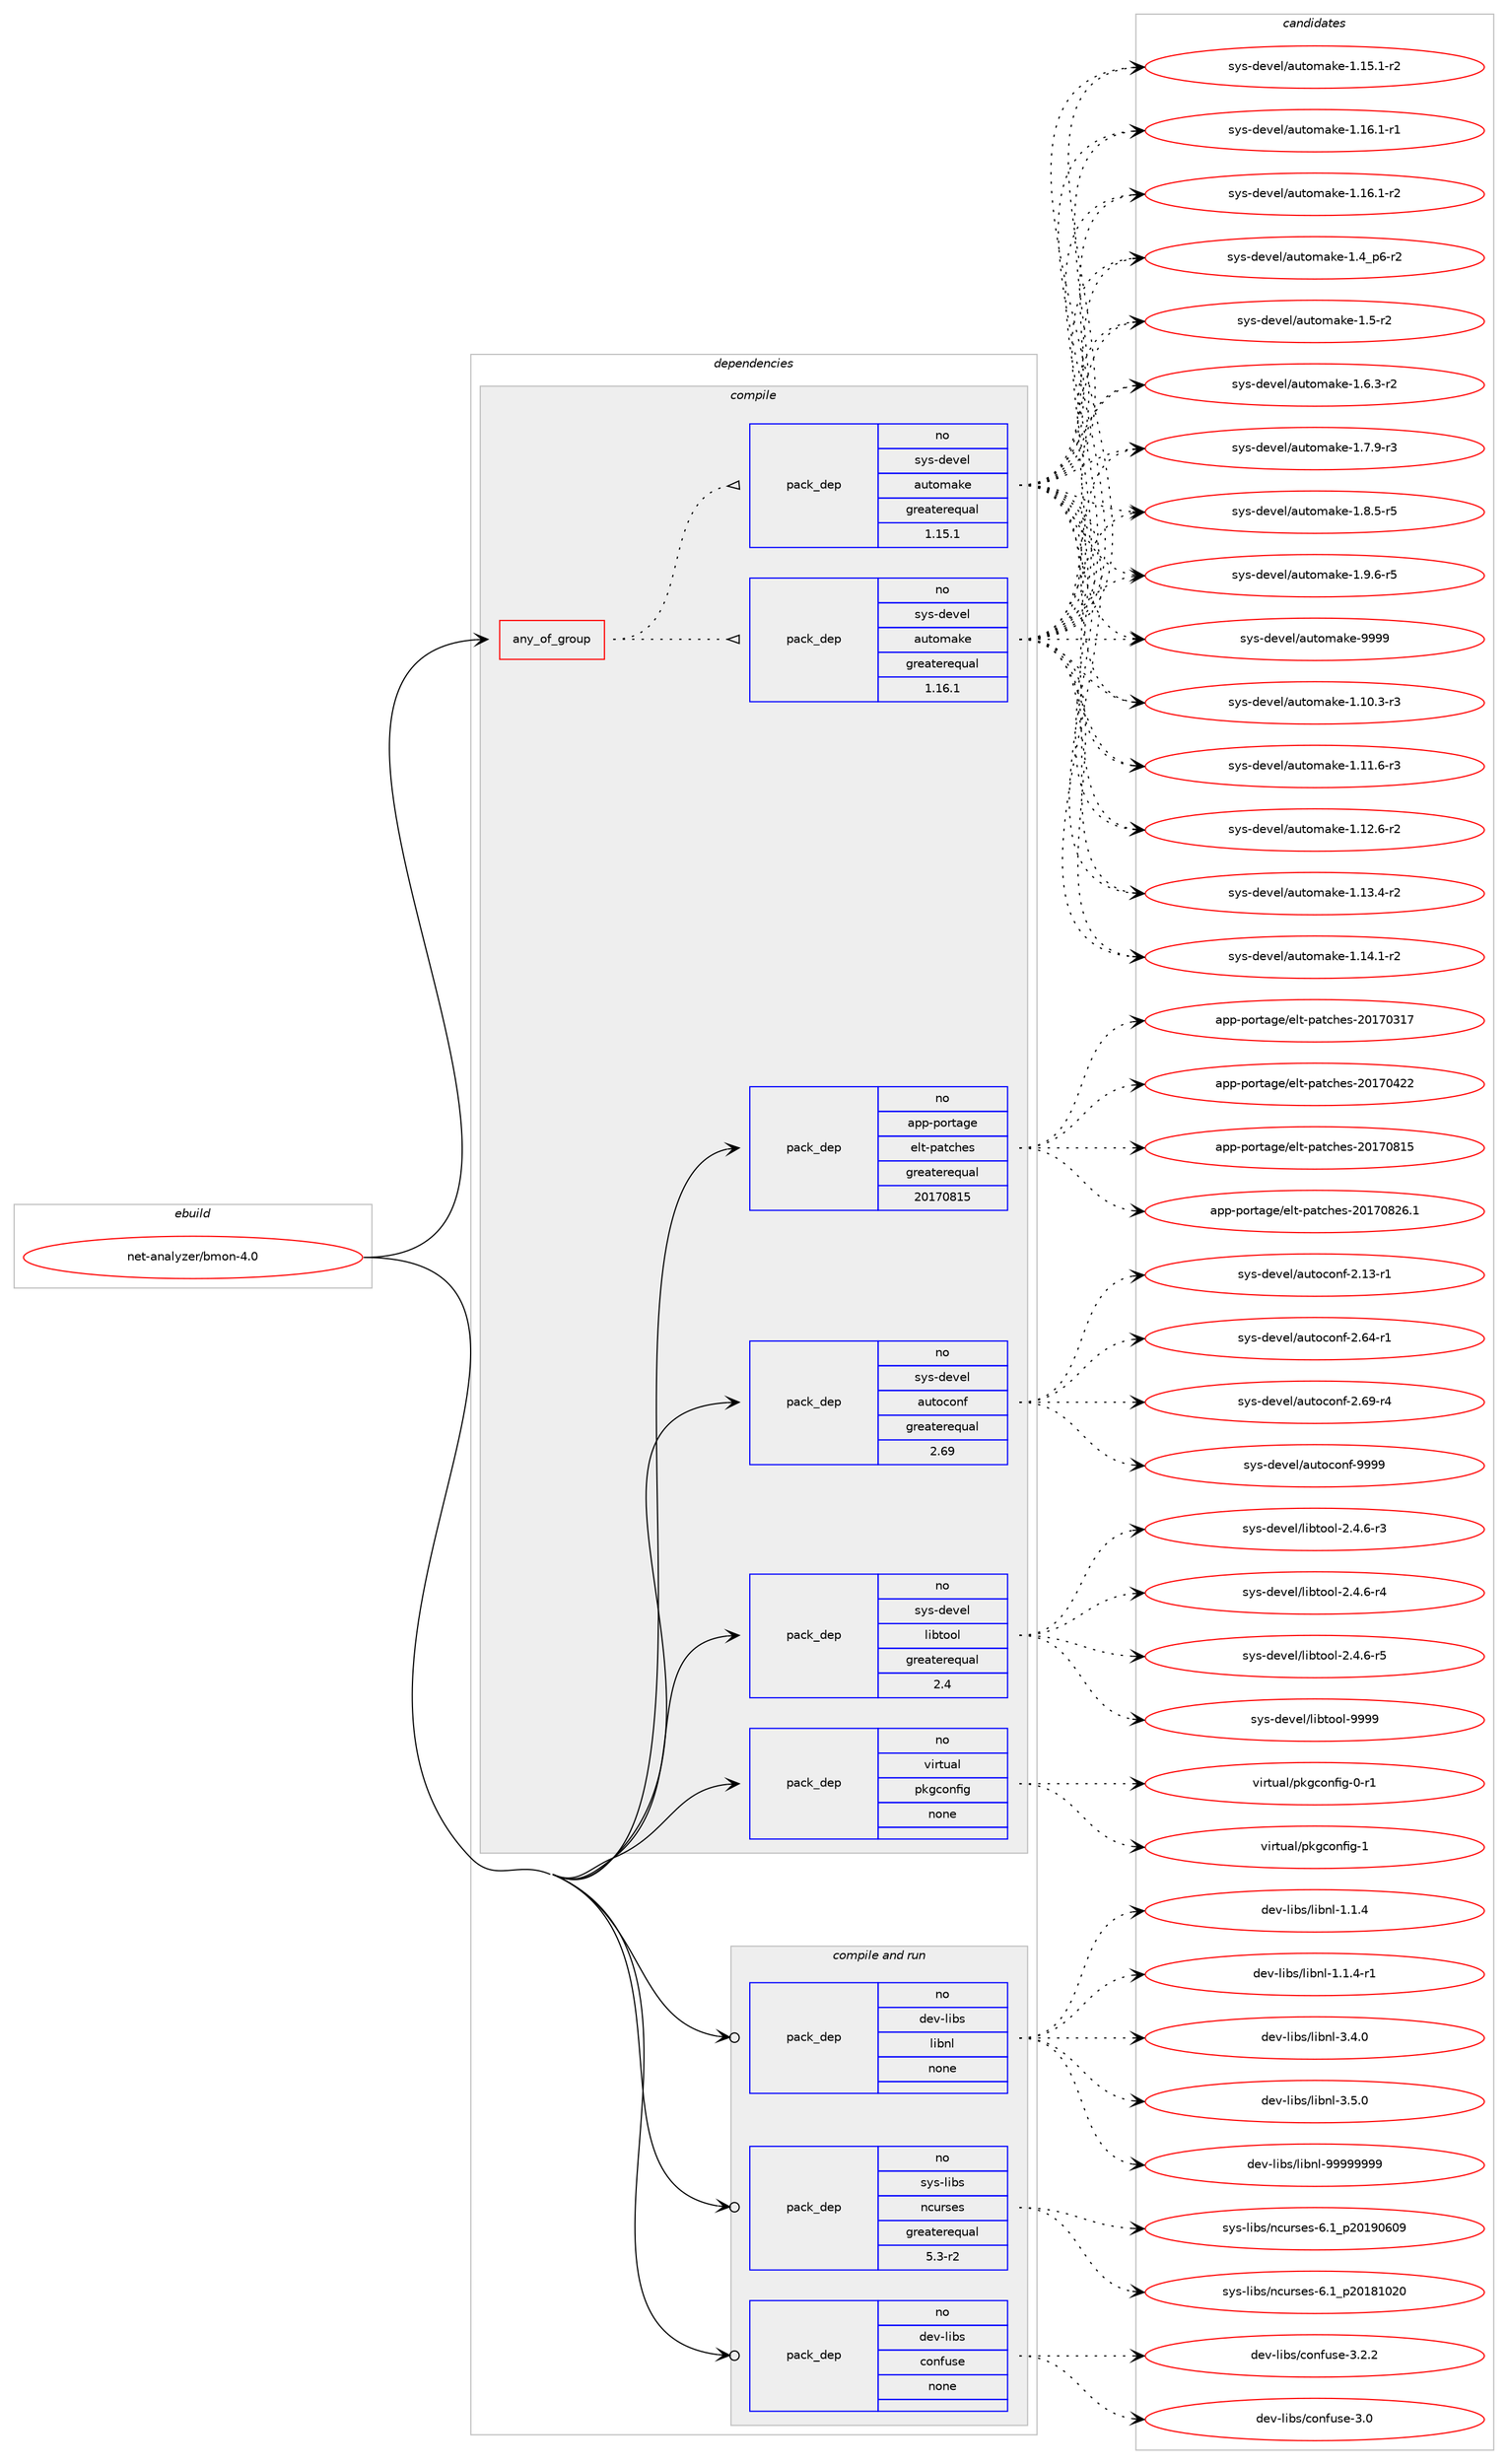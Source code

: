 digraph prolog {

# *************
# Graph options
# *************

newrank=true;
concentrate=true;
compound=true;
graph [rankdir=LR,fontname=Helvetica,fontsize=10,ranksep=1.5];#, ranksep=2.5, nodesep=0.2];
edge  [arrowhead=vee];
node  [fontname=Helvetica,fontsize=10];

# **********
# The ebuild
# **********

subgraph cluster_leftcol {
color=gray;
rank=same;
label=<<i>ebuild</i>>;
id [label="net-analyzer/bmon-4.0", color=red, width=4, href="../net-analyzer/bmon-4.0.svg"];
}

# ****************
# The dependencies
# ****************

subgraph cluster_midcol {
color=gray;
label=<<i>dependencies</i>>;
subgraph cluster_compile {
fillcolor="#eeeeee";
style=filled;
label=<<i>compile</i>>;
subgraph any13700 {
dependency811819 [label=<<TABLE BORDER="0" CELLBORDER="1" CELLSPACING="0" CELLPADDING="4"><TR><TD CELLPADDING="10">any_of_group</TD></TR></TABLE>>, shape=none, color=red];subgraph pack600113 {
dependency811820 [label=<<TABLE BORDER="0" CELLBORDER="1" CELLSPACING="0" CELLPADDING="4" WIDTH="220"><TR><TD ROWSPAN="6" CELLPADDING="30">pack_dep</TD></TR><TR><TD WIDTH="110">no</TD></TR><TR><TD>sys-devel</TD></TR><TR><TD>automake</TD></TR><TR><TD>greaterequal</TD></TR><TR><TD>1.16.1</TD></TR></TABLE>>, shape=none, color=blue];
}
dependency811819:e -> dependency811820:w [weight=20,style="dotted",arrowhead="oinv"];
subgraph pack600114 {
dependency811821 [label=<<TABLE BORDER="0" CELLBORDER="1" CELLSPACING="0" CELLPADDING="4" WIDTH="220"><TR><TD ROWSPAN="6" CELLPADDING="30">pack_dep</TD></TR><TR><TD WIDTH="110">no</TD></TR><TR><TD>sys-devel</TD></TR><TR><TD>automake</TD></TR><TR><TD>greaterequal</TD></TR><TR><TD>1.15.1</TD></TR></TABLE>>, shape=none, color=blue];
}
dependency811819:e -> dependency811821:w [weight=20,style="dotted",arrowhead="oinv"];
}
id:e -> dependency811819:w [weight=20,style="solid",arrowhead="vee"];
subgraph pack600115 {
dependency811822 [label=<<TABLE BORDER="0" CELLBORDER="1" CELLSPACING="0" CELLPADDING="4" WIDTH="220"><TR><TD ROWSPAN="6" CELLPADDING="30">pack_dep</TD></TR><TR><TD WIDTH="110">no</TD></TR><TR><TD>app-portage</TD></TR><TR><TD>elt-patches</TD></TR><TR><TD>greaterequal</TD></TR><TR><TD>20170815</TD></TR></TABLE>>, shape=none, color=blue];
}
id:e -> dependency811822:w [weight=20,style="solid",arrowhead="vee"];
subgraph pack600116 {
dependency811823 [label=<<TABLE BORDER="0" CELLBORDER="1" CELLSPACING="0" CELLPADDING="4" WIDTH="220"><TR><TD ROWSPAN="6" CELLPADDING="30">pack_dep</TD></TR><TR><TD WIDTH="110">no</TD></TR><TR><TD>sys-devel</TD></TR><TR><TD>autoconf</TD></TR><TR><TD>greaterequal</TD></TR><TR><TD>2.69</TD></TR></TABLE>>, shape=none, color=blue];
}
id:e -> dependency811823:w [weight=20,style="solid",arrowhead="vee"];
subgraph pack600117 {
dependency811824 [label=<<TABLE BORDER="0" CELLBORDER="1" CELLSPACING="0" CELLPADDING="4" WIDTH="220"><TR><TD ROWSPAN="6" CELLPADDING="30">pack_dep</TD></TR><TR><TD WIDTH="110">no</TD></TR><TR><TD>sys-devel</TD></TR><TR><TD>libtool</TD></TR><TR><TD>greaterequal</TD></TR><TR><TD>2.4</TD></TR></TABLE>>, shape=none, color=blue];
}
id:e -> dependency811824:w [weight=20,style="solid",arrowhead="vee"];
subgraph pack600118 {
dependency811825 [label=<<TABLE BORDER="0" CELLBORDER="1" CELLSPACING="0" CELLPADDING="4" WIDTH="220"><TR><TD ROWSPAN="6" CELLPADDING="30">pack_dep</TD></TR><TR><TD WIDTH="110">no</TD></TR><TR><TD>virtual</TD></TR><TR><TD>pkgconfig</TD></TR><TR><TD>none</TD></TR><TR><TD></TD></TR></TABLE>>, shape=none, color=blue];
}
id:e -> dependency811825:w [weight=20,style="solid",arrowhead="vee"];
}
subgraph cluster_compileandrun {
fillcolor="#eeeeee";
style=filled;
label=<<i>compile and run</i>>;
subgraph pack600119 {
dependency811826 [label=<<TABLE BORDER="0" CELLBORDER="1" CELLSPACING="0" CELLPADDING="4" WIDTH="220"><TR><TD ROWSPAN="6" CELLPADDING="30">pack_dep</TD></TR><TR><TD WIDTH="110">no</TD></TR><TR><TD>dev-libs</TD></TR><TR><TD>confuse</TD></TR><TR><TD>none</TD></TR><TR><TD></TD></TR></TABLE>>, shape=none, color=blue];
}
id:e -> dependency811826:w [weight=20,style="solid",arrowhead="odotvee"];
subgraph pack600120 {
dependency811827 [label=<<TABLE BORDER="0" CELLBORDER="1" CELLSPACING="0" CELLPADDING="4" WIDTH="220"><TR><TD ROWSPAN="6" CELLPADDING="30">pack_dep</TD></TR><TR><TD WIDTH="110">no</TD></TR><TR><TD>dev-libs</TD></TR><TR><TD>libnl</TD></TR><TR><TD>none</TD></TR><TR><TD></TD></TR></TABLE>>, shape=none, color=blue];
}
id:e -> dependency811827:w [weight=20,style="solid",arrowhead="odotvee"];
subgraph pack600121 {
dependency811828 [label=<<TABLE BORDER="0" CELLBORDER="1" CELLSPACING="0" CELLPADDING="4" WIDTH="220"><TR><TD ROWSPAN="6" CELLPADDING="30">pack_dep</TD></TR><TR><TD WIDTH="110">no</TD></TR><TR><TD>sys-libs</TD></TR><TR><TD>ncurses</TD></TR><TR><TD>greaterequal</TD></TR><TR><TD>5.3-r2</TD></TR></TABLE>>, shape=none, color=blue];
}
id:e -> dependency811828:w [weight=20,style="solid",arrowhead="odotvee"];
}
subgraph cluster_run {
fillcolor="#eeeeee";
style=filled;
label=<<i>run</i>>;
}
}

# **************
# The candidates
# **************

subgraph cluster_choices {
rank=same;
color=gray;
label=<<i>candidates</i>>;

subgraph choice600113 {
color=black;
nodesep=1;
choice11512111545100101118101108479711711611110997107101454946494846514511451 [label="sys-devel/automake-1.10.3-r3", color=red, width=4,href="../sys-devel/automake-1.10.3-r3.svg"];
choice11512111545100101118101108479711711611110997107101454946494946544511451 [label="sys-devel/automake-1.11.6-r3", color=red, width=4,href="../sys-devel/automake-1.11.6-r3.svg"];
choice11512111545100101118101108479711711611110997107101454946495046544511450 [label="sys-devel/automake-1.12.6-r2", color=red, width=4,href="../sys-devel/automake-1.12.6-r2.svg"];
choice11512111545100101118101108479711711611110997107101454946495146524511450 [label="sys-devel/automake-1.13.4-r2", color=red, width=4,href="../sys-devel/automake-1.13.4-r2.svg"];
choice11512111545100101118101108479711711611110997107101454946495246494511450 [label="sys-devel/automake-1.14.1-r2", color=red, width=4,href="../sys-devel/automake-1.14.1-r2.svg"];
choice11512111545100101118101108479711711611110997107101454946495346494511450 [label="sys-devel/automake-1.15.1-r2", color=red, width=4,href="../sys-devel/automake-1.15.1-r2.svg"];
choice11512111545100101118101108479711711611110997107101454946495446494511449 [label="sys-devel/automake-1.16.1-r1", color=red, width=4,href="../sys-devel/automake-1.16.1-r1.svg"];
choice11512111545100101118101108479711711611110997107101454946495446494511450 [label="sys-devel/automake-1.16.1-r2", color=red, width=4,href="../sys-devel/automake-1.16.1-r2.svg"];
choice115121115451001011181011084797117116111109971071014549465295112544511450 [label="sys-devel/automake-1.4_p6-r2", color=red, width=4,href="../sys-devel/automake-1.4_p6-r2.svg"];
choice11512111545100101118101108479711711611110997107101454946534511450 [label="sys-devel/automake-1.5-r2", color=red, width=4,href="../sys-devel/automake-1.5-r2.svg"];
choice115121115451001011181011084797117116111109971071014549465446514511450 [label="sys-devel/automake-1.6.3-r2", color=red, width=4,href="../sys-devel/automake-1.6.3-r2.svg"];
choice115121115451001011181011084797117116111109971071014549465546574511451 [label="sys-devel/automake-1.7.9-r3", color=red, width=4,href="../sys-devel/automake-1.7.9-r3.svg"];
choice115121115451001011181011084797117116111109971071014549465646534511453 [label="sys-devel/automake-1.8.5-r5", color=red, width=4,href="../sys-devel/automake-1.8.5-r5.svg"];
choice115121115451001011181011084797117116111109971071014549465746544511453 [label="sys-devel/automake-1.9.6-r5", color=red, width=4,href="../sys-devel/automake-1.9.6-r5.svg"];
choice115121115451001011181011084797117116111109971071014557575757 [label="sys-devel/automake-9999", color=red, width=4,href="../sys-devel/automake-9999.svg"];
dependency811820:e -> choice11512111545100101118101108479711711611110997107101454946494846514511451:w [style=dotted,weight="100"];
dependency811820:e -> choice11512111545100101118101108479711711611110997107101454946494946544511451:w [style=dotted,weight="100"];
dependency811820:e -> choice11512111545100101118101108479711711611110997107101454946495046544511450:w [style=dotted,weight="100"];
dependency811820:e -> choice11512111545100101118101108479711711611110997107101454946495146524511450:w [style=dotted,weight="100"];
dependency811820:e -> choice11512111545100101118101108479711711611110997107101454946495246494511450:w [style=dotted,weight="100"];
dependency811820:e -> choice11512111545100101118101108479711711611110997107101454946495346494511450:w [style=dotted,weight="100"];
dependency811820:e -> choice11512111545100101118101108479711711611110997107101454946495446494511449:w [style=dotted,weight="100"];
dependency811820:e -> choice11512111545100101118101108479711711611110997107101454946495446494511450:w [style=dotted,weight="100"];
dependency811820:e -> choice115121115451001011181011084797117116111109971071014549465295112544511450:w [style=dotted,weight="100"];
dependency811820:e -> choice11512111545100101118101108479711711611110997107101454946534511450:w [style=dotted,weight="100"];
dependency811820:e -> choice115121115451001011181011084797117116111109971071014549465446514511450:w [style=dotted,weight="100"];
dependency811820:e -> choice115121115451001011181011084797117116111109971071014549465546574511451:w [style=dotted,weight="100"];
dependency811820:e -> choice115121115451001011181011084797117116111109971071014549465646534511453:w [style=dotted,weight="100"];
dependency811820:e -> choice115121115451001011181011084797117116111109971071014549465746544511453:w [style=dotted,weight="100"];
dependency811820:e -> choice115121115451001011181011084797117116111109971071014557575757:w [style=dotted,weight="100"];
}
subgraph choice600114 {
color=black;
nodesep=1;
choice11512111545100101118101108479711711611110997107101454946494846514511451 [label="sys-devel/automake-1.10.3-r3", color=red, width=4,href="../sys-devel/automake-1.10.3-r3.svg"];
choice11512111545100101118101108479711711611110997107101454946494946544511451 [label="sys-devel/automake-1.11.6-r3", color=red, width=4,href="../sys-devel/automake-1.11.6-r3.svg"];
choice11512111545100101118101108479711711611110997107101454946495046544511450 [label="sys-devel/automake-1.12.6-r2", color=red, width=4,href="../sys-devel/automake-1.12.6-r2.svg"];
choice11512111545100101118101108479711711611110997107101454946495146524511450 [label="sys-devel/automake-1.13.4-r2", color=red, width=4,href="../sys-devel/automake-1.13.4-r2.svg"];
choice11512111545100101118101108479711711611110997107101454946495246494511450 [label="sys-devel/automake-1.14.1-r2", color=red, width=4,href="../sys-devel/automake-1.14.1-r2.svg"];
choice11512111545100101118101108479711711611110997107101454946495346494511450 [label="sys-devel/automake-1.15.1-r2", color=red, width=4,href="../sys-devel/automake-1.15.1-r2.svg"];
choice11512111545100101118101108479711711611110997107101454946495446494511449 [label="sys-devel/automake-1.16.1-r1", color=red, width=4,href="../sys-devel/automake-1.16.1-r1.svg"];
choice11512111545100101118101108479711711611110997107101454946495446494511450 [label="sys-devel/automake-1.16.1-r2", color=red, width=4,href="../sys-devel/automake-1.16.1-r2.svg"];
choice115121115451001011181011084797117116111109971071014549465295112544511450 [label="sys-devel/automake-1.4_p6-r2", color=red, width=4,href="../sys-devel/automake-1.4_p6-r2.svg"];
choice11512111545100101118101108479711711611110997107101454946534511450 [label="sys-devel/automake-1.5-r2", color=red, width=4,href="../sys-devel/automake-1.5-r2.svg"];
choice115121115451001011181011084797117116111109971071014549465446514511450 [label="sys-devel/automake-1.6.3-r2", color=red, width=4,href="../sys-devel/automake-1.6.3-r2.svg"];
choice115121115451001011181011084797117116111109971071014549465546574511451 [label="sys-devel/automake-1.7.9-r3", color=red, width=4,href="../sys-devel/automake-1.7.9-r3.svg"];
choice115121115451001011181011084797117116111109971071014549465646534511453 [label="sys-devel/automake-1.8.5-r5", color=red, width=4,href="../sys-devel/automake-1.8.5-r5.svg"];
choice115121115451001011181011084797117116111109971071014549465746544511453 [label="sys-devel/automake-1.9.6-r5", color=red, width=4,href="../sys-devel/automake-1.9.6-r5.svg"];
choice115121115451001011181011084797117116111109971071014557575757 [label="sys-devel/automake-9999", color=red, width=4,href="../sys-devel/automake-9999.svg"];
dependency811821:e -> choice11512111545100101118101108479711711611110997107101454946494846514511451:w [style=dotted,weight="100"];
dependency811821:e -> choice11512111545100101118101108479711711611110997107101454946494946544511451:w [style=dotted,weight="100"];
dependency811821:e -> choice11512111545100101118101108479711711611110997107101454946495046544511450:w [style=dotted,weight="100"];
dependency811821:e -> choice11512111545100101118101108479711711611110997107101454946495146524511450:w [style=dotted,weight="100"];
dependency811821:e -> choice11512111545100101118101108479711711611110997107101454946495246494511450:w [style=dotted,weight="100"];
dependency811821:e -> choice11512111545100101118101108479711711611110997107101454946495346494511450:w [style=dotted,weight="100"];
dependency811821:e -> choice11512111545100101118101108479711711611110997107101454946495446494511449:w [style=dotted,weight="100"];
dependency811821:e -> choice11512111545100101118101108479711711611110997107101454946495446494511450:w [style=dotted,weight="100"];
dependency811821:e -> choice115121115451001011181011084797117116111109971071014549465295112544511450:w [style=dotted,weight="100"];
dependency811821:e -> choice11512111545100101118101108479711711611110997107101454946534511450:w [style=dotted,weight="100"];
dependency811821:e -> choice115121115451001011181011084797117116111109971071014549465446514511450:w [style=dotted,weight="100"];
dependency811821:e -> choice115121115451001011181011084797117116111109971071014549465546574511451:w [style=dotted,weight="100"];
dependency811821:e -> choice115121115451001011181011084797117116111109971071014549465646534511453:w [style=dotted,weight="100"];
dependency811821:e -> choice115121115451001011181011084797117116111109971071014549465746544511453:w [style=dotted,weight="100"];
dependency811821:e -> choice115121115451001011181011084797117116111109971071014557575757:w [style=dotted,weight="100"];
}
subgraph choice600115 {
color=black;
nodesep=1;
choice97112112451121111141169710310147101108116451129711699104101115455048495548514955 [label="app-portage/elt-patches-20170317", color=red, width=4,href="../app-portage/elt-patches-20170317.svg"];
choice97112112451121111141169710310147101108116451129711699104101115455048495548525050 [label="app-portage/elt-patches-20170422", color=red, width=4,href="../app-portage/elt-patches-20170422.svg"];
choice97112112451121111141169710310147101108116451129711699104101115455048495548564953 [label="app-portage/elt-patches-20170815", color=red, width=4,href="../app-portage/elt-patches-20170815.svg"];
choice971121124511211111411697103101471011081164511297116991041011154550484955485650544649 [label="app-portage/elt-patches-20170826.1", color=red, width=4,href="../app-portage/elt-patches-20170826.1.svg"];
dependency811822:e -> choice97112112451121111141169710310147101108116451129711699104101115455048495548514955:w [style=dotted,weight="100"];
dependency811822:e -> choice97112112451121111141169710310147101108116451129711699104101115455048495548525050:w [style=dotted,weight="100"];
dependency811822:e -> choice97112112451121111141169710310147101108116451129711699104101115455048495548564953:w [style=dotted,weight="100"];
dependency811822:e -> choice971121124511211111411697103101471011081164511297116991041011154550484955485650544649:w [style=dotted,weight="100"];
}
subgraph choice600116 {
color=black;
nodesep=1;
choice1151211154510010111810110847971171161119911111010245504649514511449 [label="sys-devel/autoconf-2.13-r1", color=red, width=4,href="../sys-devel/autoconf-2.13-r1.svg"];
choice1151211154510010111810110847971171161119911111010245504654524511449 [label="sys-devel/autoconf-2.64-r1", color=red, width=4,href="../sys-devel/autoconf-2.64-r1.svg"];
choice1151211154510010111810110847971171161119911111010245504654574511452 [label="sys-devel/autoconf-2.69-r4", color=red, width=4,href="../sys-devel/autoconf-2.69-r4.svg"];
choice115121115451001011181011084797117116111991111101024557575757 [label="sys-devel/autoconf-9999", color=red, width=4,href="../sys-devel/autoconf-9999.svg"];
dependency811823:e -> choice1151211154510010111810110847971171161119911111010245504649514511449:w [style=dotted,weight="100"];
dependency811823:e -> choice1151211154510010111810110847971171161119911111010245504654524511449:w [style=dotted,weight="100"];
dependency811823:e -> choice1151211154510010111810110847971171161119911111010245504654574511452:w [style=dotted,weight="100"];
dependency811823:e -> choice115121115451001011181011084797117116111991111101024557575757:w [style=dotted,weight="100"];
}
subgraph choice600117 {
color=black;
nodesep=1;
choice1151211154510010111810110847108105981161111111084550465246544511451 [label="sys-devel/libtool-2.4.6-r3", color=red, width=4,href="../sys-devel/libtool-2.4.6-r3.svg"];
choice1151211154510010111810110847108105981161111111084550465246544511452 [label="sys-devel/libtool-2.4.6-r4", color=red, width=4,href="../sys-devel/libtool-2.4.6-r4.svg"];
choice1151211154510010111810110847108105981161111111084550465246544511453 [label="sys-devel/libtool-2.4.6-r5", color=red, width=4,href="../sys-devel/libtool-2.4.6-r5.svg"];
choice1151211154510010111810110847108105981161111111084557575757 [label="sys-devel/libtool-9999", color=red, width=4,href="../sys-devel/libtool-9999.svg"];
dependency811824:e -> choice1151211154510010111810110847108105981161111111084550465246544511451:w [style=dotted,weight="100"];
dependency811824:e -> choice1151211154510010111810110847108105981161111111084550465246544511452:w [style=dotted,weight="100"];
dependency811824:e -> choice1151211154510010111810110847108105981161111111084550465246544511453:w [style=dotted,weight="100"];
dependency811824:e -> choice1151211154510010111810110847108105981161111111084557575757:w [style=dotted,weight="100"];
}
subgraph choice600118 {
color=black;
nodesep=1;
choice11810511411611797108471121071039911111010210510345484511449 [label="virtual/pkgconfig-0-r1", color=red, width=4,href="../virtual/pkgconfig-0-r1.svg"];
choice1181051141161179710847112107103991111101021051034549 [label="virtual/pkgconfig-1", color=red, width=4,href="../virtual/pkgconfig-1.svg"];
dependency811825:e -> choice11810511411611797108471121071039911111010210510345484511449:w [style=dotted,weight="100"];
dependency811825:e -> choice1181051141161179710847112107103991111101021051034549:w [style=dotted,weight="100"];
}
subgraph choice600119 {
color=black;
nodesep=1;
choice1001011184510810598115479911111010211711510145514648 [label="dev-libs/confuse-3.0", color=red, width=4,href="../dev-libs/confuse-3.0.svg"];
choice10010111845108105981154799111110102117115101455146504650 [label="dev-libs/confuse-3.2.2", color=red, width=4,href="../dev-libs/confuse-3.2.2.svg"];
dependency811826:e -> choice1001011184510810598115479911111010211711510145514648:w [style=dotted,weight="100"];
dependency811826:e -> choice10010111845108105981154799111110102117115101455146504650:w [style=dotted,weight="100"];
}
subgraph choice600120 {
color=black;
nodesep=1;
choice10010111845108105981154710810598110108454946494652 [label="dev-libs/libnl-1.1.4", color=red, width=4,href="../dev-libs/libnl-1.1.4.svg"];
choice100101118451081059811547108105981101084549464946524511449 [label="dev-libs/libnl-1.1.4-r1", color=red, width=4,href="../dev-libs/libnl-1.1.4-r1.svg"];
choice10010111845108105981154710810598110108455146524648 [label="dev-libs/libnl-3.4.0", color=red, width=4,href="../dev-libs/libnl-3.4.0.svg"];
choice10010111845108105981154710810598110108455146534648 [label="dev-libs/libnl-3.5.0", color=red, width=4,href="../dev-libs/libnl-3.5.0.svg"];
choice10010111845108105981154710810598110108455757575757575757 [label="dev-libs/libnl-99999999", color=red, width=4,href="../dev-libs/libnl-99999999.svg"];
dependency811827:e -> choice10010111845108105981154710810598110108454946494652:w [style=dotted,weight="100"];
dependency811827:e -> choice100101118451081059811547108105981101084549464946524511449:w [style=dotted,weight="100"];
dependency811827:e -> choice10010111845108105981154710810598110108455146524648:w [style=dotted,weight="100"];
dependency811827:e -> choice10010111845108105981154710810598110108455146534648:w [style=dotted,weight="100"];
dependency811827:e -> choice10010111845108105981154710810598110108455757575757575757:w [style=dotted,weight="100"];
}
subgraph choice600121 {
color=black;
nodesep=1;
choice1151211154510810598115471109911711411510111545544649951125048495649485048 [label="sys-libs/ncurses-6.1_p20181020", color=red, width=4,href="../sys-libs/ncurses-6.1_p20181020.svg"];
choice1151211154510810598115471109911711411510111545544649951125048495748544857 [label="sys-libs/ncurses-6.1_p20190609", color=red, width=4,href="../sys-libs/ncurses-6.1_p20190609.svg"];
dependency811828:e -> choice1151211154510810598115471109911711411510111545544649951125048495649485048:w [style=dotted,weight="100"];
dependency811828:e -> choice1151211154510810598115471109911711411510111545544649951125048495748544857:w [style=dotted,weight="100"];
}
}

}
